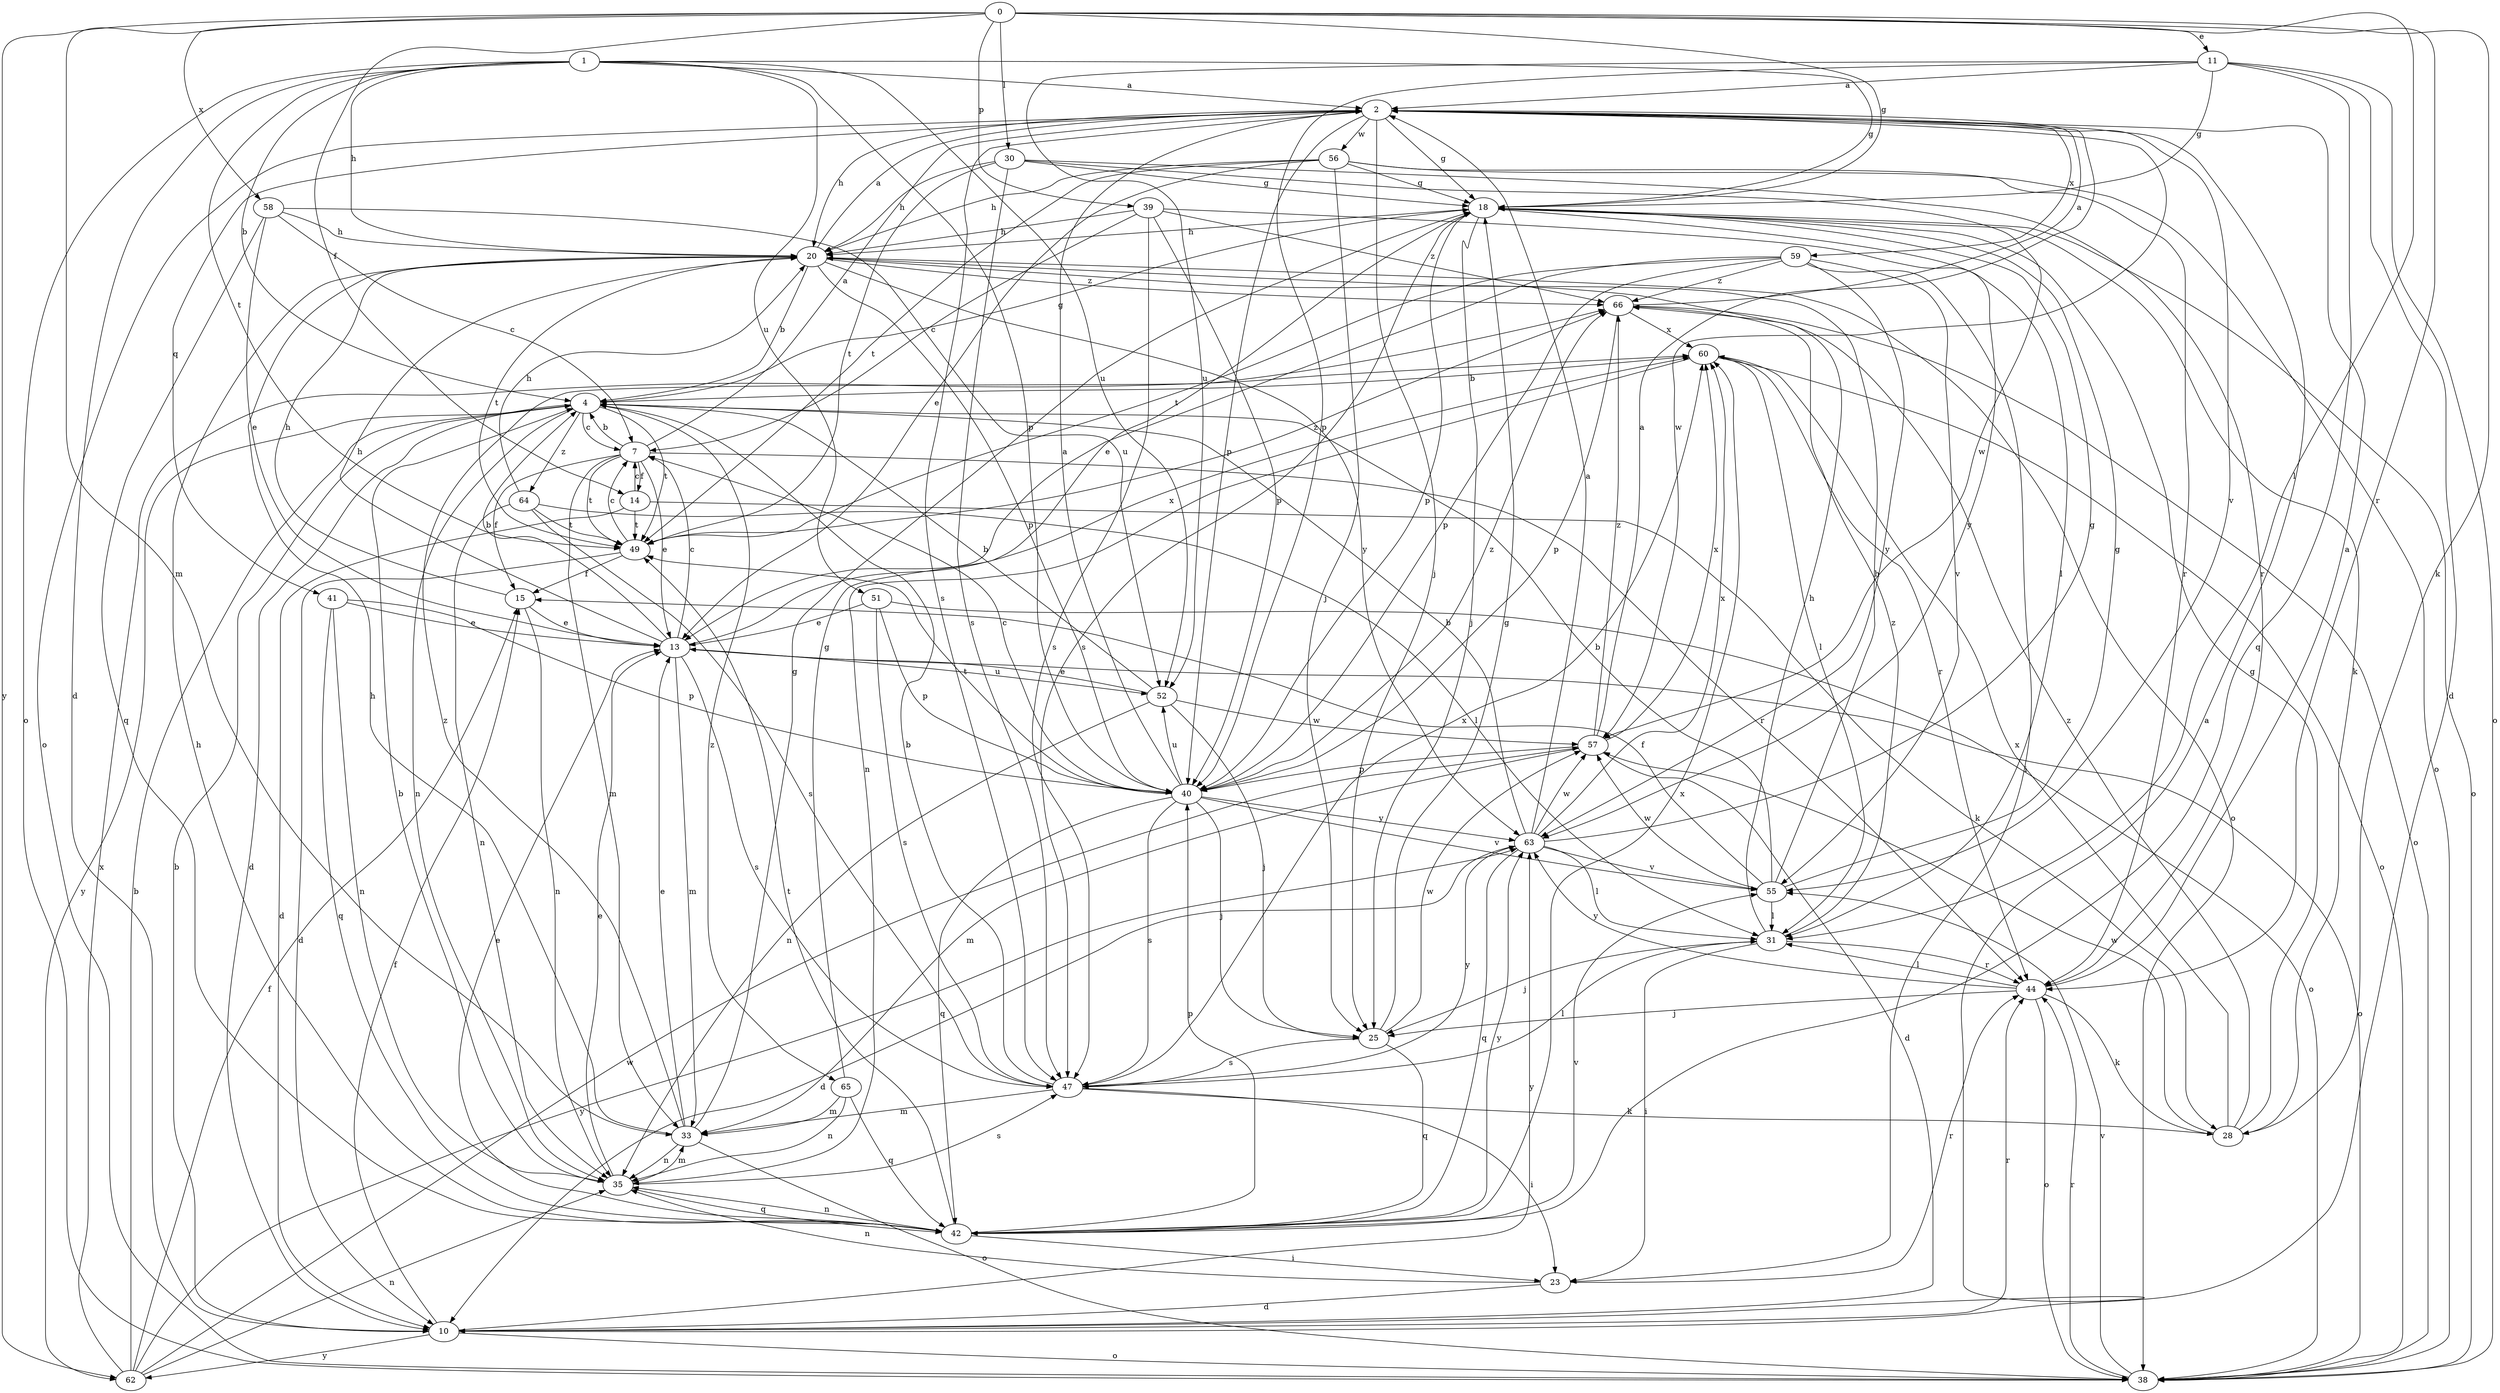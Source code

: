 strict digraph  {
0;
1;
2;
4;
7;
10;
11;
13;
14;
15;
18;
20;
23;
25;
28;
30;
31;
33;
35;
38;
39;
40;
41;
42;
44;
47;
49;
51;
52;
55;
56;
57;
58;
59;
60;
62;
63;
64;
65;
66;
0 -> 11  [label=e];
0 -> 14  [label=f];
0 -> 18  [label=g];
0 -> 28  [label=k];
0 -> 30  [label=l];
0 -> 31  [label=l];
0 -> 33  [label=m];
0 -> 39  [label=p];
0 -> 44  [label=r];
0 -> 58  [label=x];
0 -> 62  [label=y];
1 -> 2  [label=a];
1 -> 4  [label=b];
1 -> 10  [label=d];
1 -> 18  [label=g];
1 -> 20  [label=h];
1 -> 38  [label=o];
1 -> 40  [label=p];
1 -> 49  [label=t];
1 -> 51  [label=u];
1 -> 52  [label=u];
2 -> 18  [label=g];
2 -> 20  [label=h];
2 -> 25  [label=j];
2 -> 38  [label=o];
2 -> 40  [label=p];
2 -> 41  [label=q];
2 -> 47  [label=s];
2 -> 55  [label=v];
2 -> 56  [label=w];
2 -> 57  [label=w];
2 -> 59  [label=x];
4 -> 7  [label=c];
4 -> 10  [label=d];
4 -> 18  [label=g];
4 -> 35  [label=n];
4 -> 49  [label=t];
4 -> 62  [label=y];
4 -> 64  [label=z];
4 -> 65  [label=z];
7 -> 2  [label=a];
7 -> 4  [label=b];
7 -> 13  [label=e];
7 -> 14  [label=f];
7 -> 15  [label=f];
7 -> 33  [label=m];
7 -> 44  [label=r];
7 -> 49  [label=t];
10 -> 2  [label=a];
10 -> 4  [label=b];
10 -> 15  [label=f];
10 -> 38  [label=o];
10 -> 44  [label=r];
10 -> 62  [label=y];
10 -> 63  [label=y];
11 -> 2  [label=a];
11 -> 10  [label=d];
11 -> 18  [label=g];
11 -> 38  [label=o];
11 -> 40  [label=p];
11 -> 42  [label=q];
11 -> 52  [label=u];
13 -> 4  [label=b];
13 -> 7  [label=c];
13 -> 20  [label=h];
13 -> 33  [label=m];
13 -> 38  [label=o];
13 -> 47  [label=s];
13 -> 52  [label=u];
13 -> 60  [label=x];
14 -> 7  [label=c];
14 -> 10  [label=d];
14 -> 28  [label=k];
14 -> 49  [label=t];
15 -> 13  [label=e];
15 -> 20  [label=h];
15 -> 35  [label=n];
18 -> 20  [label=h];
18 -> 25  [label=j];
18 -> 28  [label=k];
18 -> 38  [label=o];
18 -> 40  [label=p];
18 -> 47  [label=s];
18 -> 63  [label=y];
20 -> 2  [label=a];
20 -> 4  [label=b];
20 -> 38  [label=o];
20 -> 40  [label=p];
20 -> 49  [label=t];
20 -> 63  [label=y];
20 -> 66  [label=z];
23 -> 10  [label=d];
23 -> 35  [label=n];
23 -> 44  [label=r];
25 -> 18  [label=g];
25 -> 42  [label=q];
25 -> 47  [label=s];
25 -> 57  [label=w];
28 -> 18  [label=g];
28 -> 57  [label=w];
28 -> 60  [label=x];
28 -> 66  [label=z];
30 -> 18  [label=g];
30 -> 20  [label=h];
30 -> 44  [label=r];
30 -> 47  [label=s];
30 -> 49  [label=t];
30 -> 57  [label=w];
31 -> 20  [label=h];
31 -> 23  [label=i];
31 -> 25  [label=j];
31 -> 44  [label=r];
31 -> 66  [label=z];
33 -> 13  [label=e];
33 -> 18  [label=g];
33 -> 20  [label=h];
33 -> 35  [label=n];
33 -> 38  [label=o];
33 -> 66  [label=z];
35 -> 4  [label=b];
35 -> 13  [label=e];
35 -> 33  [label=m];
35 -> 42  [label=q];
35 -> 47  [label=s];
38 -> 44  [label=r];
38 -> 55  [label=v];
39 -> 7  [label=c];
39 -> 20  [label=h];
39 -> 31  [label=l];
39 -> 40  [label=p];
39 -> 47  [label=s];
39 -> 66  [label=z];
40 -> 2  [label=a];
40 -> 7  [label=c];
40 -> 25  [label=j];
40 -> 42  [label=q];
40 -> 47  [label=s];
40 -> 49  [label=t];
40 -> 52  [label=u];
40 -> 55  [label=v];
40 -> 63  [label=y];
40 -> 66  [label=z];
41 -> 13  [label=e];
41 -> 35  [label=n];
41 -> 40  [label=p];
41 -> 42  [label=q];
42 -> 13  [label=e];
42 -> 20  [label=h];
42 -> 23  [label=i];
42 -> 35  [label=n];
42 -> 40  [label=p];
42 -> 49  [label=t];
42 -> 55  [label=v];
42 -> 60  [label=x];
42 -> 63  [label=y];
44 -> 2  [label=a];
44 -> 25  [label=j];
44 -> 28  [label=k];
44 -> 31  [label=l];
44 -> 38  [label=o];
44 -> 63  [label=y];
47 -> 4  [label=b];
47 -> 23  [label=i];
47 -> 28  [label=k];
47 -> 31  [label=l];
47 -> 33  [label=m];
47 -> 60  [label=x];
47 -> 63  [label=y];
49 -> 7  [label=c];
49 -> 10  [label=d];
49 -> 15  [label=f];
49 -> 66  [label=z];
51 -> 13  [label=e];
51 -> 38  [label=o];
51 -> 40  [label=p];
51 -> 47  [label=s];
52 -> 4  [label=b];
52 -> 13  [label=e];
52 -> 25  [label=j];
52 -> 35  [label=n];
52 -> 57  [label=w];
55 -> 4  [label=b];
55 -> 15  [label=f];
55 -> 18  [label=g];
55 -> 20  [label=h];
55 -> 31  [label=l];
55 -> 57  [label=w];
56 -> 13  [label=e];
56 -> 18  [label=g];
56 -> 20  [label=h];
56 -> 25  [label=j];
56 -> 38  [label=o];
56 -> 44  [label=r];
56 -> 49  [label=t];
57 -> 2  [label=a];
57 -> 10  [label=d];
57 -> 33  [label=m];
57 -> 40  [label=p];
57 -> 60  [label=x];
57 -> 66  [label=z];
58 -> 7  [label=c];
58 -> 13  [label=e];
58 -> 20  [label=h];
58 -> 42  [label=q];
58 -> 52  [label=u];
59 -> 13  [label=e];
59 -> 23  [label=i];
59 -> 40  [label=p];
59 -> 49  [label=t];
59 -> 55  [label=v];
59 -> 63  [label=y];
59 -> 66  [label=z];
60 -> 4  [label=b];
60 -> 31  [label=l];
60 -> 35  [label=n];
60 -> 38  [label=o];
60 -> 44  [label=r];
62 -> 4  [label=b];
62 -> 15  [label=f];
62 -> 35  [label=n];
62 -> 57  [label=w];
62 -> 60  [label=x];
62 -> 63  [label=y];
63 -> 2  [label=a];
63 -> 4  [label=b];
63 -> 10  [label=d];
63 -> 18  [label=g];
63 -> 31  [label=l];
63 -> 42  [label=q];
63 -> 55  [label=v];
63 -> 57  [label=w];
63 -> 60  [label=x];
64 -> 20  [label=h];
64 -> 31  [label=l];
64 -> 35  [label=n];
64 -> 47  [label=s];
64 -> 49  [label=t];
65 -> 18  [label=g];
65 -> 33  [label=m];
65 -> 35  [label=n];
65 -> 42  [label=q];
66 -> 2  [label=a];
66 -> 38  [label=o];
66 -> 40  [label=p];
66 -> 60  [label=x];
}
